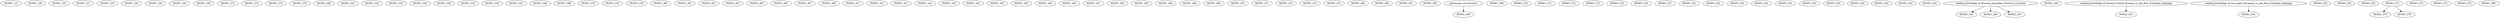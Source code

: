 digraph G {
    HSTEU_113;
    HSTEU_140;
    HSTEU_210;
    HSTEU_211;
    HSTEU_219;
    HSTEU_220;
    HSTEU_234;
    HSTEU_245;
    HSTEU_250;
    HSTEU_273;
    HSTEU_274;
    HSTEU_275;
    HSTEU_276;
    HSTEU_290;
    HSTEU_301;
    HSTEU_302;
    HSTEU_303;
    HSTEU_304;
    HSTEU_305;
    HSTEU_323;
    HSTEU_334;
    HSTEU_361;
    HSTEU_364;
    HSTEU_368;
    HSTEU_370;
    HSTEU_376;
    HSTEU_378;
    HSTEU_380;
    HSTEU_381;
    HSTEU_401;
    HSTEU_402;
    HSTEU_405;
    HSTEU_406;
    HSTEU_407;
    HSTEU_409;
    HSTEU_411;
    HSTEU_412;
    HSTEU_413;
    HSTEU_414;
    HSTEU_415;
    HSTEU_422;
    HSTEU_432;
    HSTEU_435;
    HSTEU_444;
    HSTEU_445;
    HSTEU_451;
    HSTEU_452;
    HSTEU_453;
    HSTEU_454;
    HSTEU_464;
    HSTEU_465;
    HSTEU_470;
    HSTEU_471;
    HSTEU_472;
    HSTEU_474;
    HSTEU_475;
    HSTEU_482;
    HSTEU_490;
    HSTEU_501;
    HSTEU_502;
    edge [color=black];
    permission_of_instructor -> HSTEU_505;
    HSTEU_506;
    HSTEU_510;
    HSTEU_511;
    HSTEU_512;
    HSTEU_513;
    HSTEU_515;
    HSTEU_516;
    HSTEU_517;
    HSTEU_521;
    HSTEU_522;
    HSTEU_523;
    HSTEU_524;
    HSTEU_531;
    HSTEU_532;
    HSTEU_533;
    HSTEU_534;
    HSTEU_542;
    HSTEU_543;
    HSTEU_544;
    edge [color=black];
    reading_knowledge_of_Russian_and_either_French_or_German -> HSTEU_545;
    edge [color=black];
    reading_knowledge_of_Russian_and_either_French_or_German -> HSTEU_546;
    edge [color=black];
    reading_knowledge_of_Russian_and_either_French_or_German -> HSTEU_547;
    HSTEU_548;
    edge [color=black];
    reading_knowledge_of_German_French_Russian_or_one_East_European_language -> HSTEU_551;
    edge [color=black];
    reading_knowledge_of_one_major_European_or_one_East_European_language -> HSTEU_552;
    HSTEU_553;
    HSTEU_554;
    HSTEU_555;
    HSTEU_571;
    HSTEU_572;
    HSTEU_573;
    HSTEU_574;
    edge [color=black];
    HSTEU_571 -> HSTEU_575;
    edge [color=black];
    HSTEU_571 -> HSTEU_576;
    HSTEU_590;
}

